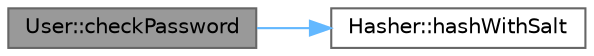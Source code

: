 digraph "User::checkPassword"
{
 // LATEX_PDF_SIZE
  bgcolor="transparent";
  edge [fontname=Helvetica,fontsize=10,labelfontname=Helvetica,labelfontsize=10];
  node [fontname=Helvetica,fontsize=10,shape=box,height=0.2,width=0.4];
  rankdir="LR";
  Node1 [id="Node000001",label="User::checkPassword",height=0.2,width=0.4,color="gray40", fillcolor="grey60", style="filled", fontcolor="black",tooltip="Kiểm tra xem mật khẩu nhập vào có đúng không."];
  Node1 -> Node2 [id="edge1_Node000001_Node000002",color="steelblue1",style="solid",tooltip=" "];
  Node2 [id="Node000002",label="Hasher::hashWithSalt",height=0.2,width=0.4,color="grey40", fillcolor="white", style="filled",URL="$class_hasher.html#a5726bf416c887088e25fadab2aab5b20",tooltip="Băm mật khẩu với thuật toán SHA-256 tùy chỉnh."];
}
